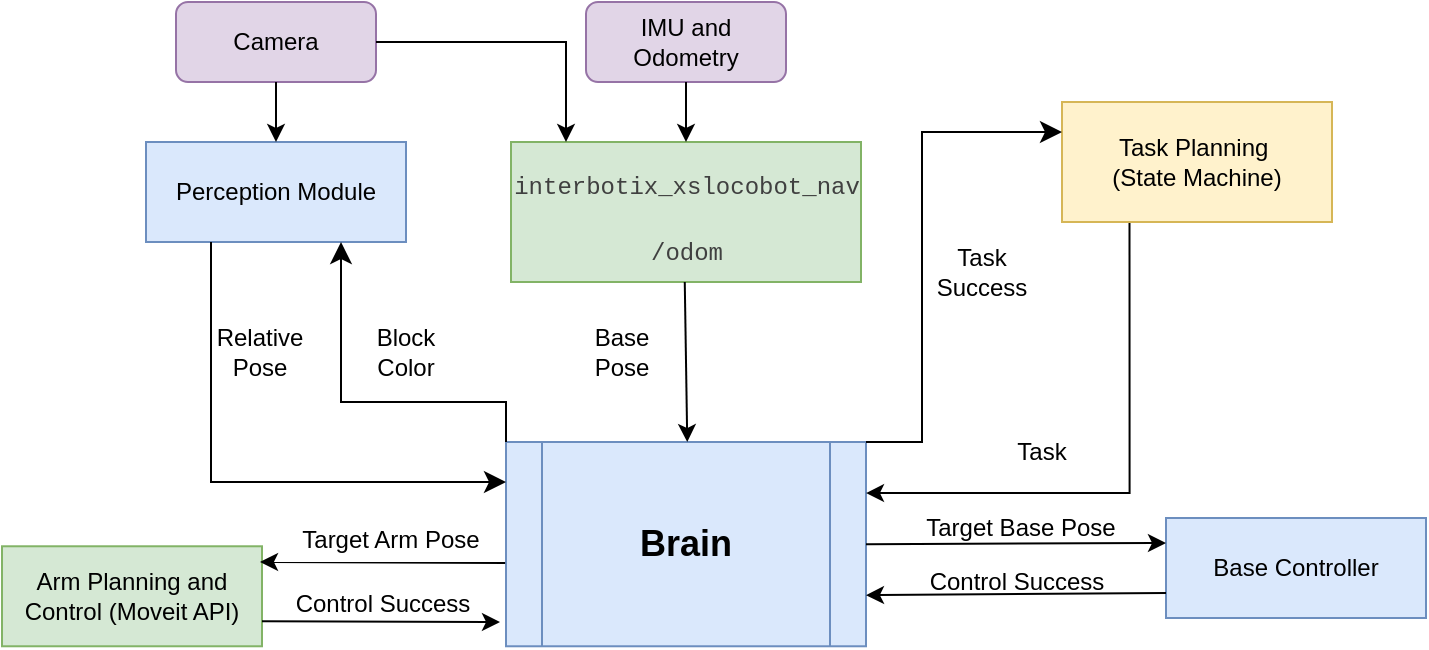 <mxfile version="24.0.0" type="github">
  <diagram name="Page-1" id="46Z5bhGNHUr1S8s_8vQ9">
    <mxGraphModel dx="954" dy="558" grid="1" gridSize="10" guides="1" tooltips="1" connect="1" arrows="1" fold="1" page="1" pageScale="1" pageWidth="850" pageHeight="1100" math="0" shadow="0">
      <root>
        <mxCell id="0" />
        <mxCell id="1" parent="0" />
        <mxCell id="Oh1XiBFId6qo2hWSy4nC-1" value="Camera" style="rounded=1;whiteSpace=wrap;html=1;fillColor=#e1d5e7;strokeColor=#9673a6;" parent="1" vertex="1">
          <mxGeometry x="137" y="120" width="100" height="40" as="geometry" />
        </mxCell>
        <mxCell id="Oh1XiBFId6qo2hWSy4nC-2" value="IMU and Odometry" style="rounded=1;whiteSpace=wrap;html=1;fillColor=#e1d5e7;strokeColor=#9673a6;" parent="1" vertex="1">
          <mxGeometry x="342" y="120" width="100" height="40" as="geometry" />
        </mxCell>
        <mxCell id="Oh1XiBFId6qo2hWSy4nC-4" value="Perception Module" style="rounded=0;whiteSpace=wrap;html=1;fillColor=#dae8fc;strokeColor=#6c8ebf;" parent="1" vertex="1">
          <mxGeometry x="122" y="190" width="130" height="50" as="geometry" />
        </mxCell>
        <mxCell id="Oh1XiBFId6qo2hWSy4nC-6" value="&lt;pre style=&quot;box-sizing: border-box; line-height: 1.4; font-family: SFMono-Regular, Menlo, Monaco, Consolas, &amp;quot;Liberation Mono&amp;quot;, &amp;quot;Courier New&amp;quot;, Courier, monospace; margin-top: 0px; margin-bottom: 0px; padding: 12px; overflow: auto; color: rgb(64, 64, 64);&quot; id=&quot;codecell0&quot;&gt;interbotix_xslocobot_nav&lt;/pre&gt;&lt;pre style=&quot;box-sizing: border-box; line-height: 0%; font-family: SFMono-Regular, Menlo, Monaco, Consolas, &amp;quot;Liberation Mono&amp;quot;, &amp;quot;Courier New&amp;quot;, Courier, monospace; margin-top: 0px; margin-bottom: 0px; padding: 12px; overflow: auto; color: rgb(64, 64, 64);&quot; id=&quot;codecell0&quot;&gt;/odom&lt;/pre&gt;" style="rounded=0;whiteSpace=wrap;html=1;align=center;fillColor=#d5e8d4;strokeColor=#82b366;" parent="1" vertex="1">
          <mxGeometry x="304.5" y="190" width="175" height="70" as="geometry" />
        </mxCell>
        <mxCell id="Oh1XiBFId6qo2hWSy4nC-7" value="" style="endArrow=classic;html=1;rounded=0;exitX=1;exitY=0.5;exitDx=0;exitDy=0;" parent="1" source="Oh1XiBFId6qo2hWSy4nC-1" edge="1">
          <mxGeometry width="50" height="50" relative="1" as="geometry">
            <mxPoint x="352" y="320" as="sourcePoint" />
            <mxPoint x="332" y="190" as="targetPoint" />
            <Array as="points">
              <mxPoint x="332" y="140" />
            </Array>
          </mxGeometry>
        </mxCell>
        <mxCell id="Oh1XiBFId6qo2hWSy4nC-8" value="" style="endArrow=classic;html=1;rounded=0;exitX=0.5;exitY=1;exitDx=0;exitDy=0;" parent="1" source="Oh1XiBFId6qo2hWSy4nC-2" edge="1">
          <mxGeometry width="50" height="50" relative="1" as="geometry">
            <mxPoint x="352" y="320" as="sourcePoint" />
            <mxPoint x="392" y="190" as="targetPoint" />
          </mxGeometry>
        </mxCell>
        <mxCell id="Oh1XiBFId6qo2hWSy4nC-9" value="" style="endArrow=classic;html=1;rounded=0;exitX=0.5;exitY=1;exitDx=0;exitDy=0;" parent="1" source="Oh1XiBFId6qo2hWSy4nC-1" target="Oh1XiBFId6qo2hWSy4nC-4" edge="1">
          <mxGeometry width="50" height="50" relative="1" as="geometry">
            <mxPoint x="352" y="320" as="sourcePoint" />
            <mxPoint x="402" y="270" as="targetPoint" />
          </mxGeometry>
        </mxCell>
        <mxCell id="Oh1XiBFId6qo2hWSy4nC-11" value="&lt;span style=&quot;font-size: 18px;&quot;&gt;&lt;b&gt;Brain&lt;/b&gt;&lt;/span&gt;" style="shape=process;whiteSpace=wrap;html=1;backgroundOutline=1;fillColor=#dae8fc;strokeColor=#6c8ebf;" parent="1" vertex="1">
          <mxGeometry x="302" y="340" width="180" height="102.14" as="geometry" />
        </mxCell>
        <mxCell id="Oh1XiBFId6qo2hWSy4nC-18" value="" style="endArrow=classic;html=1;rounded=0;entryX=0.75;entryY=0;entryDx=0;entryDy=0;exitX=0.75;exitY=1;exitDx=0;exitDy=0;" parent="1" edge="1">
          <mxGeometry width="50" height="50" relative="1" as="geometry">
            <mxPoint x="391.38" y="260" as="sourcePoint" />
            <mxPoint x="392.63" y="340" as="targetPoint" />
          </mxGeometry>
        </mxCell>
        <mxCell id="Oh1XiBFId6qo2hWSy4nC-24" value="Arm Planning and Control (Moveit API)" style="rounded=0;whiteSpace=wrap;html=1;fillColor=#d5e8d4;strokeColor=#82b366;" parent="1" vertex="1">
          <mxGeometry x="50" y="392.14" width="130" height="50" as="geometry" />
        </mxCell>
        <mxCell id="Oh1XiBFId6qo2hWSy4nC-25" value="" style="endArrow=classic;html=1;rounded=0;exitX=-0.019;exitY=0.592;exitDx=0;exitDy=0;entryX=1;entryY=0.5;entryDx=0;entryDy=0;exitPerimeter=0;" parent="1" edge="1">
          <mxGeometry width="50" height="50" relative="1" as="geometry">
            <mxPoint x="301.58" y="400.467" as="sourcePoint" />
            <mxPoint x="179" y="400" as="targetPoint" />
            <Array as="points">
              <mxPoint x="185" y="400" />
            </Array>
          </mxGeometry>
        </mxCell>
        <mxCell id="Oh1XiBFId6qo2hWSy4nC-32" value="" style="edgeStyle=elbowEdgeStyle;elbow=vertical;endArrow=classic;html=1;curved=0;rounded=0;endSize=8;startSize=8;exitX=0;exitY=0;exitDx=0;exitDy=0;entryX=0.75;entryY=1;entryDx=0;entryDy=0;" parent="1" source="Oh1XiBFId6qo2hWSy4nC-11" target="Oh1XiBFId6qo2hWSy4nC-4" edge="1">
          <mxGeometry width="50" height="50" relative="1" as="geometry">
            <mxPoint x="352" y="320" as="sourcePoint" />
            <mxPoint x="402" y="270" as="targetPoint" />
            <Array as="points">
              <mxPoint x="252" y="320" />
            </Array>
          </mxGeometry>
        </mxCell>
        <mxCell id="Oh1XiBFId6qo2hWSy4nC-34" value="" style="edgeStyle=elbowEdgeStyle;elbow=vertical;endArrow=classic;html=1;curved=0;rounded=0;endSize=8;startSize=8;exitX=0.25;exitY=1;exitDx=0;exitDy=0;" parent="1" source="Oh1XiBFId6qo2hWSy4nC-4" target="Oh1XiBFId6qo2hWSy4nC-11" edge="1">
          <mxGeometry width="50" height="50" relative="1" as="geometry">
            <mxPoint x="312" y="376" as="sourcePoint" />
            <mxPoint x="230" y="250" as="targetPoint" />
            <Array as="points">
              <mxPoint x="155" y="360" />
            </Array>
          </mxGeometry>
        </mxCell>
        <mxCell id="Oh1XiBFId6qo2hWSy4nC-35" value="Relative Pose" style="text;html=1;align=center;verticalAlign=middle;whiteSpace=wrap;rounded=0;" parent="1" vertex="1">
          <mxGeometry x="149" y="280" width="60" height="30" as="geometry" />
        </mxCell>
        <mxCell id="Oh1XiBFId6qo2hWSy4nC-37" value="Block Color" style="text;html=1;align=center;verticalAlign=middle;whiteSpace=wrap;rounded=0;" parent="1" vertex="1">
          <mxGeometry x="222" y="280" width="60" height="30" as="geometry" />
        </mxCell>
        <mxCell id="Oh1XiBFId6qo2hWSy4nC-38" value="Base Controller" style="rounded=0;whiteSpace=wrap;html=1;fillColor=#dae8fc;strokeColor=#6c8ebf;" parent="1" vertex="1">
          <mxGeometry x="632" y="378" width="130" height="50" as="geometry" />
        </mxCell>
        <mxCell id="Oh1XiBFId6qo2hWSy4nC-39" value="" style="endArrow=classic;html=1;rounded=0;entryX=0;entryY=0.25;entryDx=0;entryDy=0;exitX=1;exitY=0.5;exitDx=0;exitDy=0;" parent="1" source="Oh1XiBFId6qo2hWSy4nC-11" target="Oh1XiBFId6qo2hWSy4nC-38" edge="1">
          <mxGeometry width="50" height="50" relative="1" as="geometry">
            <mxPoint x="352" y="320" as="sourcePoint" />
            <mxPoint x="402" y="270" as="targetPoint" />
          </mxGeometry>
        </mxCell>
        <mxCell id="Oh1XiBFId6qo2hWSy4nC-40" value="" style="endArrow=classic;html=1;rounded=0;entryX=1;entryY=0.75;entryDx=0;entryDy=0;exitX=0;exitY=0.75;exitDx=0;exitDy=0;" parent="1" source="Oh1XiBFId6qo2hWSy4nC-38" target="Oh1XiBFId6qo2hWSy4nC-11" edge="1">
          <mxGeometry width="50" height="50" relative="1" as="geometry">
            <mxPoint x="492" y="401" as="sourcePoint" />
            <mxPoint x="612" y="402" as="targetPoint" />
          </mxGeometry>
        </mxCell>
        <mxCell id="Oh1XiBFId6qo2hWSy4nC-42" value="Control Success" style="text;html=1;align=center;verticalAlign=middle;whiteSpace=wrap;rounded=0;" parent="1" vertex="1">
          <mxGeometry x="183" y="406.14" width="115" height="30" as="geometry" />
        </mxCell>
        <mxCell id="Oh1XiBFId6qo2hWSy4nC-45" value="Target Arm Pose" style="text;html=1;align=center;verticalAlign=middle;whiteSpace=wrap;rounded=0;" parent="1" vertex="1">
          <mxGeometry x="187" y="374.14" width="115" height="30" as="geometry" />
        </mxCell>
        <mxCell id="Oh1XiBFId6qo2hWSy4nC-47" value="" style="endArrow=classic;html=1;rounded=0;exitX=1;exitY=0.75;exitDx=0;exitDy=0;" parent="1" source="Oh1XiBFId6qo2hWSy4nC-24" edge="1">
          <mxGeometry width="50" height="50" relative="1" as="geometry">
            <mxPoint x="223" y="429.64" as="sourcePoint" />
            <mxPoint x="299" y="430" as="targetPoint" />
          </mxGeometry>
        </mxCell>
        <mxCell id="Oh1XiBFId6qo2hWSy4nC-48" value="Control Success" style="text;html=1;align=center;verticalAlign=middle;whiteSpace=wrap;rounded=0;" parent="1" vertex="1">
          <mxGeometry x="499.5" y="395" width="115" height="30" as="geometry" />
        </mxCell>
        <mxCell id="Oh1XiBFId6qo2hWSy4nC-49" value="Target Base Pose" style="text;html=1;align=center;verticalAlign=middle;whiteSpace=wrap;rounded=0;" parent="1" vertex="1">
          <mxGeometry x="502" y="368" width="115" height="30" as="geometry" />
        </mxCell>
        <mxCell id="GcEVHeTWdr5Z0i0pLmiR-5" style="edgeStyle=orthogonalEdgeStyle;rounded=0;orthogonalLoop=1;jettySize=auto;html=1;exitX=0.25;exitY=1;exitDx=0;exitDy=0;entryX=1;entryY=0.25;entryDx=0;entryDy=0;" edge="1" parent="1" source="Oh1XiBFId6qo2hWSy4nC-75" target="Oh1XiBFId6qo2hWSy4nC-11">
          <mxGeometry relative="1" as="geometry" />
        </mxCell>
        <mxCell id="Oh1XiBFId6qo2hWSy4nC-75" value="Task Planning&amp;nbsp;&lt;br&gt;(State Machine)" style="rounded=0;whiteSpace=wrap;html=1;fillColor=#fff2cc;strokeColor=#d6b656;" parent="1" vertex="1">
          <mxGeometry x="580" y="170" width="135" height="60" as="geometry" />
        </mxCell>
        <mxCell id="Oh1XiBFId6qo2hWSy4nC-76" value="" style="edgeStyle=elbowEdgeStyle;elbow=horizontal;endArrow=classic;html=1;curved=0;rounded=0;endSize=8;startSize=8;exitX=1;exitY=0;exitDx=0;exitDy=0;entryX=0;entryY=0.25;entryDx=0;entryDy=0;" parent="1" source="Oh1XiBFId6qo2hWSy4nC-11" target="Oh1XiBFId6qo2hWSy4nC-75" edge="1">
          <mxGeometry width="50" height="50" relative="1" as="geometry">
            <mxPoint x="252" y="460" as="sourcePoint" />
            <mxPoint x="229.75" y="509.86" as="targetPoint" />
            <Array as="points">
              <mxPoint x="510" y="250" />
            </Array>
          </mxGeometry>
        </mxCell>
        <mxCell id="Oh1XiBFId6qo2hWSy4nC-77" value="Task Success" style="text;html=1;align=center;verticalAlign=middle;whiteSpace=wrap;rounded=0;" parent="1" vertex="1">
          <mxGeometry x="510" y="240" width="60" height="30" as="geometry" />
        </mxCell>
        <mxCell id="Oh1XiBFId6qo2hWSy4nC-78" value="Task" style="text;html=1;align=center;verticalAlign=middle;whiteSpace=wrap;rounded=0;" parent="1" vertex="1">
          <mxGeometry x="540" y="330" width="60" height="30" as="geometry" />
        </mxCell>
        <mxCell id="GcEVHeTWdr5Z0i0pLmiR-2" value="Base Pose" style="text;html=1;align=center;verticalAlign=middle;whiteSpace=wrap;rounded=0;" vertex="1" parent="1">
          <mxGeometry x="330" y="280" width="60" height="30" as="geometry" />
        </mxCell>
      </root>
    </mxGraphModel>
  </diagram>
</mxfile>
